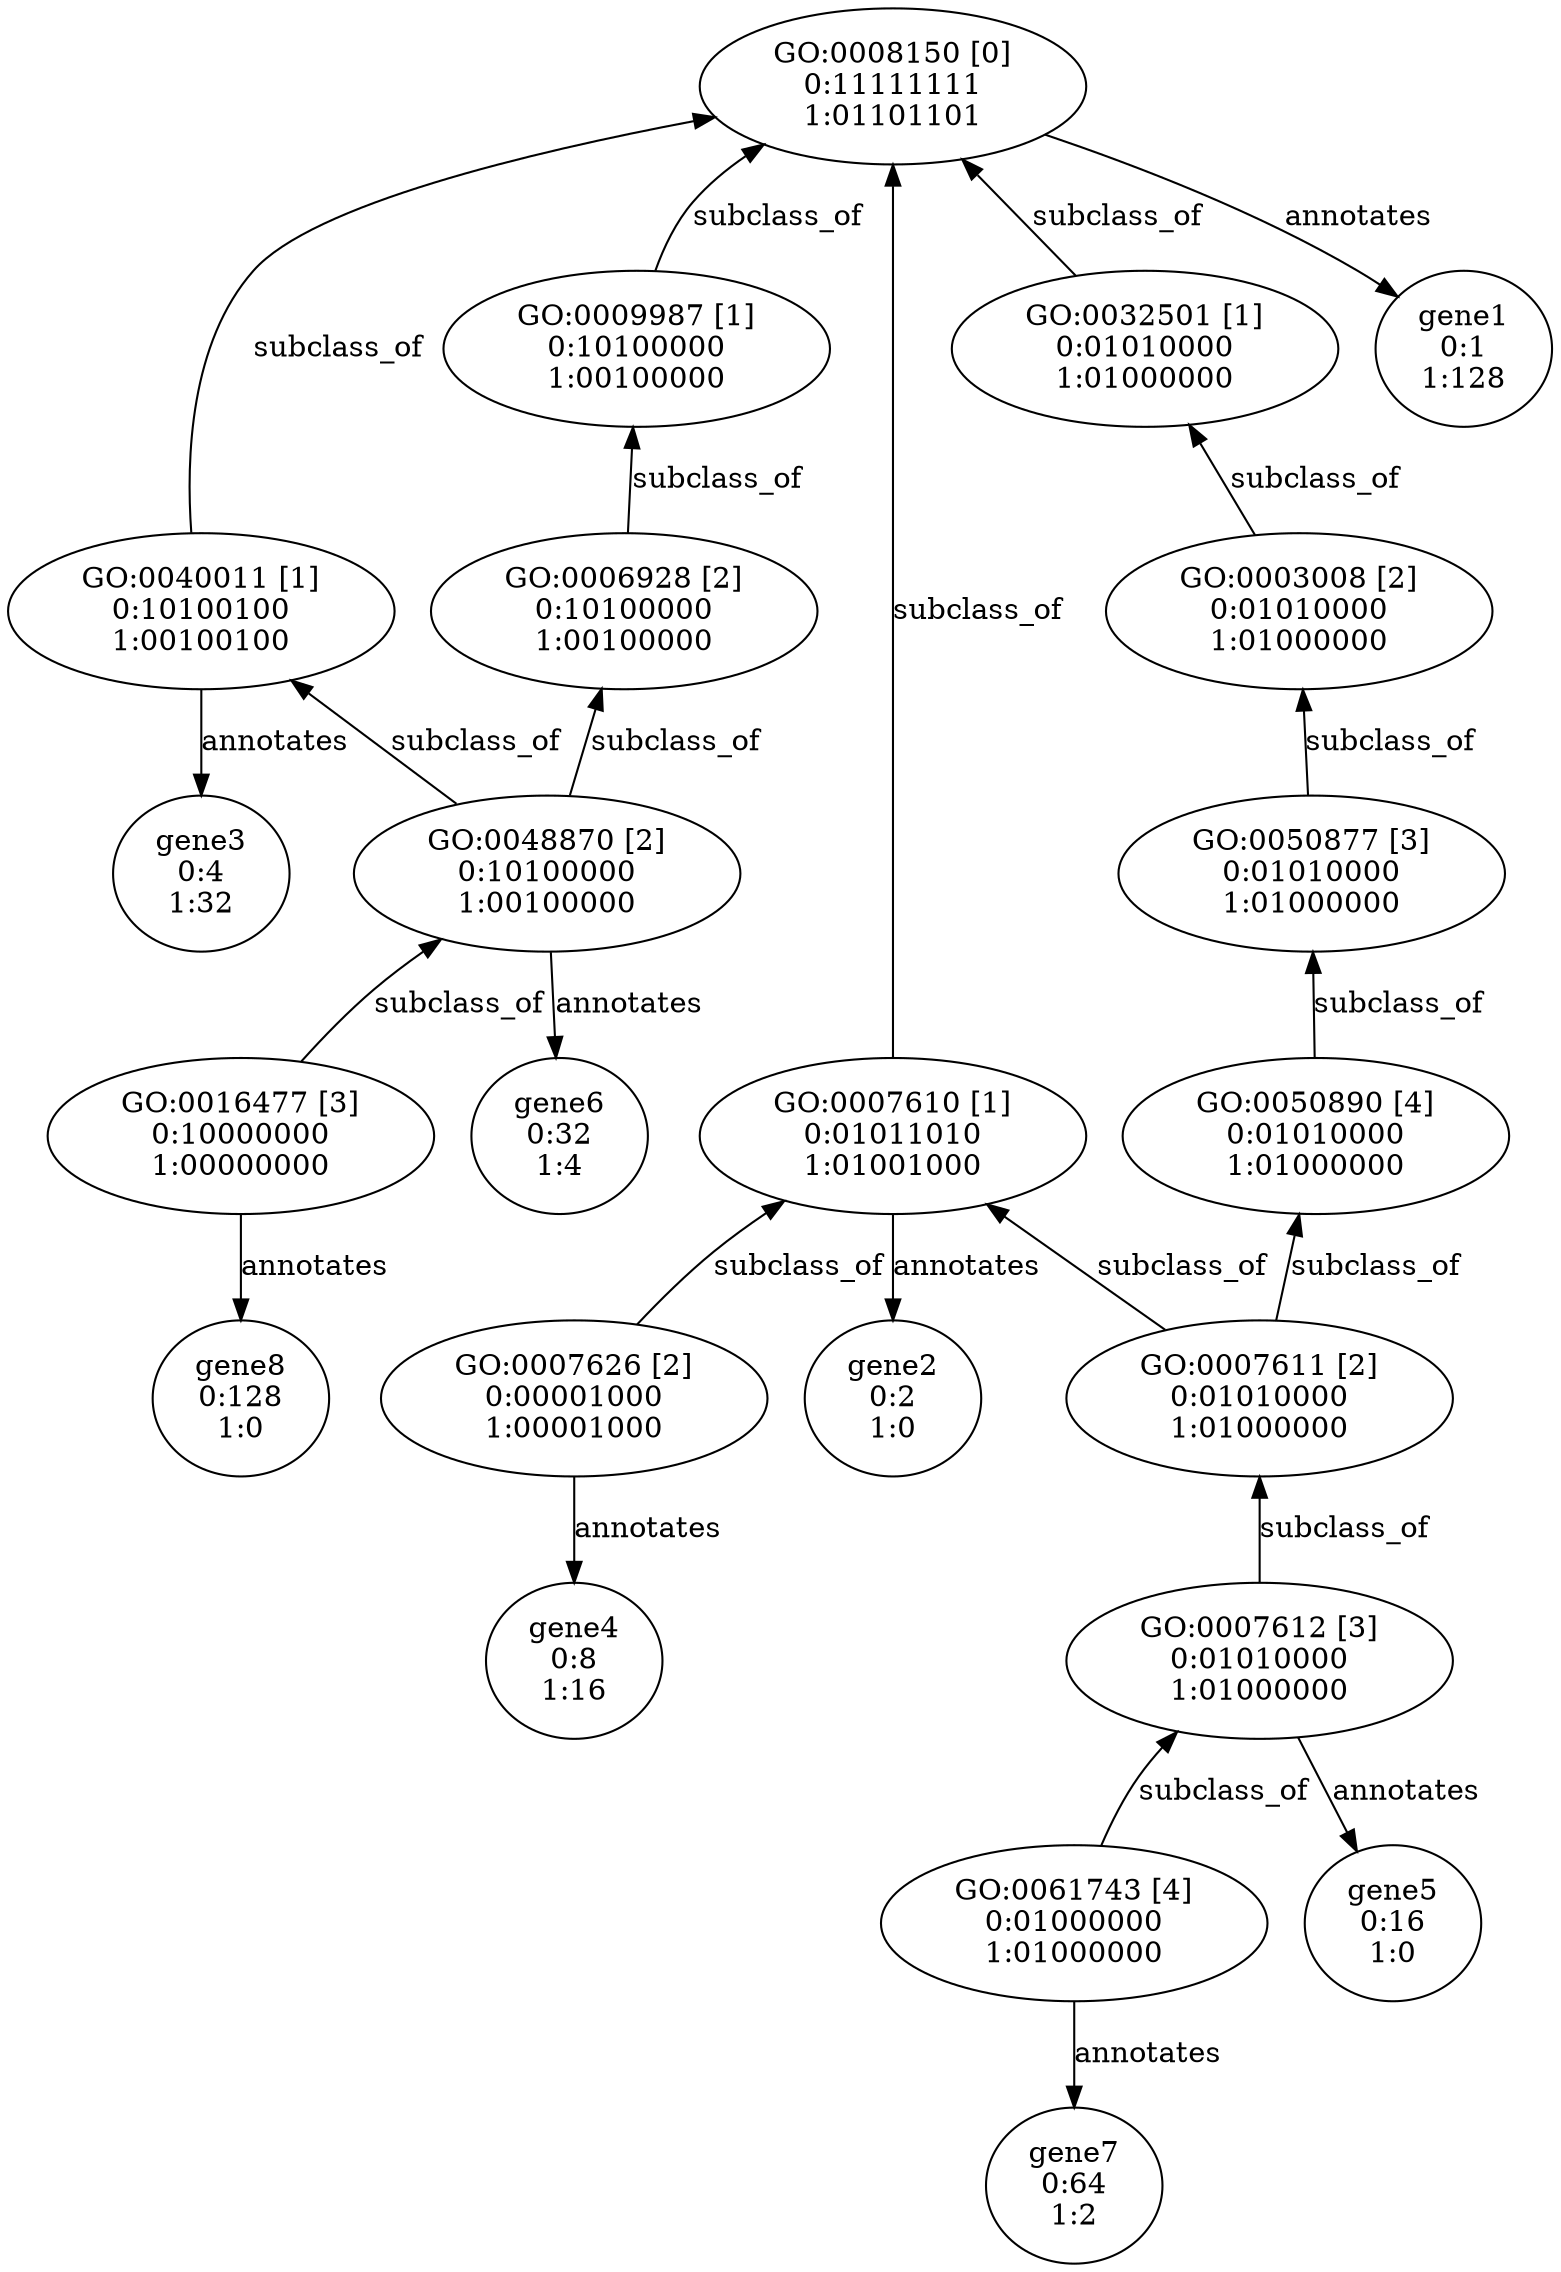 /*
go_term	go_root	go_aspect	depth	Sample1	Sample2
GO_0008150	GO_0008150	biological_process	0	11111111	01101101
GO_0032501	GO_0008150	biological_process	1	01010000	01000000
GO_0009987	GO_0008150	biological_process	1	10100000	00100000
GO_0040011	GO_0008150	biological_process	1	10100100	00100100
GO_0007610	GO_0008150	biological_process	1	01011010	01001000
GO_0003008	GO_0008150	biological_process	2	01010000	01000000
GO_0006928	GO_0008150	biological_process	2	10100000	00100000
GO_0048870	GO_0008150	biological_process	2	10100000	00100000
GO_0007626	GO_0008150	biological_process	2	00001000	00001000
GO_0007611	GO_0008150	biological_process	2	01010000	01000000
GO_0050877	GO_0008150	biological_process	3	01010000	01000000
GO_0016477	GO_0008150	biological_process	3	10000000	00000000
GO_0007612	GO_0008150	biological_process	3	01010000	01000000
GO_0050890	GO_0008150	biological_process	4	01010000	01000000
GO_0061743	GO_0008150	biological_process	4	01000000	01000000
*/
digraph debug {
	graph [
		rankdir=BT
	];

	// Node definitions.
	<obo:GO_0008150> [label="GO:0008150 [0]\n0:11111111\n1:01101101"];
	<obo:GO_0009987> [label="GO:0009987 [1]\n0:10100000\n1:00100000"];
	<obo:GO_0032501> [label="GO:0032501 [1]\n0:01010000\n1:01000000"];
	<obo:GO_0048870> [label="GO:0048870 [2]\n0:10100000\n1:00100000"];
	<obo:GO_0016477> [label="GO:0016477 [3]\n0:10000000\n1:00000000"];
	<obo:GO_0050877> [label="GO:0050877 [3]\n0:01010000\n1:01000000"];
	<obo:GO_0007610> [label="GO:0007610 [1]\n0:01011010\n1:01001000"];
	<obo:GO_0003008> [label="GO:0003008 [2]\n0:01010000\n1:01000000"];
	<obo:GO_0006928> [label="GO:0006928 [2]\n0:10100000\n1:00100000"];
	<obo:GO_0007611> [label="GO:0007611 [2]\n0:01010000\n1:01000000"];
	<obo:GO_0050890> [label="GO:0050890 [4]\n0:01010000\n1:01000000"];
	<obo:GO_0007612> [label="GO:0007612 [3]\n0:01010000\n1:01000000"];
	<obo:GO_0007626> [label="GO:0007626 [2]\n0:00001000\n1:00001000"];
	<obo:GO_0040011> [label="GO:0040011 [1]\n0:10100100\n1:00100100"];
	<obo:GO_0061743> [label="GO:0061743 [4]\n0:01000000\n1:01000000"];
	<ensembl:gene1> [label="gene1\n0:1\n1:128"];
	<ensembl:gene2> [label="gene2\n0:2\n1:0"];
	<ensembl:gene3> [label="gene3\n0:4\n1:32"];
	<ensembl:gene4> [label="gene4\n0:8\n1:16"];
	<ensembl:gene5> [label="gene5\n0:16\n1:0"];
	<ensembl:gene6> [label="gene6\n0:32\n1:4"];
	<ensembl:gene7> [label="gene7\n0:64\n1:2"];
	<ensembl:gene8> [label="gene8\n0:128\n1:0"];

	// Edge definitions.
	<obo:GO_0009987> -> <obo:GO_0008150> [label=subclass_of];
	<obo:GO_0032501> -> <obo:GO_0008150> [label=subclass_of];
	<obo:GO_0048870> -> <obo:GO_0006928> [label=subclass_of];
	<obo:GO_0048870> -> <obo:GO_0040011> [label=subclass_of];
	<obo:GO_0016477> -> <obo:GO_0048870> [label=subclass_of];
	<obo:GO_0050877> -> <obo:GO_0003008> [label=subclass_of];
	<obo:GO_0007610> -> <obo:GO_0008150> [label=subclass_of];
	<obo:GO_0003008> -> <obo:GO_0032501> [label=subclass_of];
	<obo:GO_0006928> -> <obo:GO_0009987> [label=subclass_of];
	<obo:GO_0007611> -> <obo:GO_0007610> [label=subclass_of];
	<obo:GO_0007611> -> <obo:GO_0050890> [label=subclass_of];
	<obo:GO_0050890> -> <obo:GO_0050877> [label=subclass_of];
	<obo:GO_0007612> -> <obo:GO_0007611> [label=subclass_of];
	<obo:GO_0007626> -> <obo:GO_0007610> [label=subclass_of];
	<obo:GO_0040011> -> <obo:GO_0008150> [label=subclass_of];
	<obo:GO_0061743> -> <obo:GO_0007612> [label=subclass_of];
	<ensembl:gene1> -> <obo:GO_0008150> [
		label=annotates
		dir=back
	];
	<ensembl:gene2> -> <obo:GO_0007610> [
		label=annotates
		dir=back
	];
	<ensembl:gene3> -> <obo:GO_0040011> [
		label=annotates
		dir=back
	];
	<ensembl:gene4> -> <obo:GO_0007626> [
		label=annotates
		dir=back
	];
	<ensembl:gene5> -> <obo:GO_0007612> [
		label=annotates
		dir=back
	];
	<ensembl:gene6> -> <obo:GO_0048870> [
		label=annotates
		dir=back
	];
	<ensembl:gene7> -> <obo:GO_0061743> [
		label=annotates
		dir=back
	];
	<ensembl:gene8> -> <obo:GO_0016477> [
		label=annotates
		dir=back
	];
}
